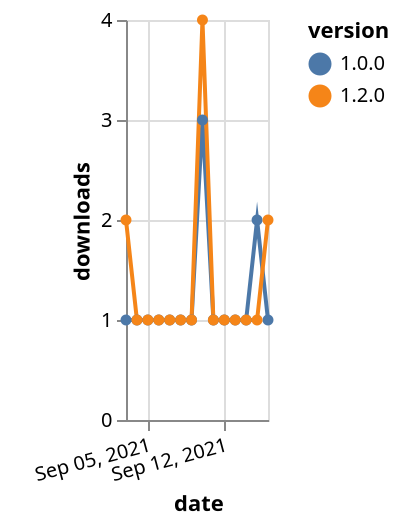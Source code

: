 {"$schema": "https://vega.github.io/schema/vega-lite/v5.json", "description": "A simple bar chart with embedded data.", "data": {"values": [{"date": "2021-09-03", "total": 198, "delta": 1, "version": "1.0.0"}, {"date": "2021-09-04", "total": 199, "delta": 1, "version": "1.0.0"}, {"date": "2021-09-05", "total": 200, "delta": 1, "version": "1.0.0"}, {"date": "2021-09-06", "total": 201, "delta": 1, "version": "1.0.0"}, {"date": "2021-09-07", "total": 202, "delta": 1, "version": "1.0.0"}, {"date": "2021-09-08", "total": 203, "delta": 1, "version": "1.0.0"}, {"date": "2021-09-09", "total": 204, "delta": 1, "version": "1.0.0"}, {"date": "2021-09-10", "total": 207, "delta": 3, "version": "1.0.0"}, {"date": "2021-09-11", "total": 208, "delta": 1, "version": "1.0.0"}, {"date": "2021-09-12", "total": 209, "delta": 1, "version": "1.0.0"}, {"date": "2021-09-13", "total": 210, "delta": 1, "version": "1.0.0"}, {"date": "2021-09-14", "total": 211, "delta": 1, "version": "1.0.0"}, {"date": "2021-09-15", "total": 213, "delta": 2, "version": "1.0.0"}, {"date": "2021-09-16", "total": 214, "delta": 1, "version": "1.0.0"}, {"date": "2021-09-03", "total": 120, "delta": 2, "version": "1.2.0"}, {"date": "2021-09-04", "total": 121, "delta": 1, "version": "1.2.0"}, {"date": "2021-09-05", "total": 122, "delta": 1, "version": "1.2.0"}, {"date": "2021-09-06", "total": 123, "delta": 1, "version": "1.2.0"}, {"date": "2021-09-07", "total": 124, "delta": 1, "version": "1.2.0"}, {"date": "2021-09-08", "total": 125, "delta": 1, "version": "1.2.0"}, {"date": "2021-09-09", "total": 126, "delta": 1, "version": "1.2.0"}, {"date": "2021-09-10", "total": 130, "delta": 4, "version": "1.2.0"}, {"date": "2021-09-11", "total": 131, "delta": 1, "version": "1.2.0"}, {"date": "2021-09-12", "total": 132, "delta": 1, "version": "1.2.0"}, {"date": "2021-09-13", "total": 133, "delta": 1, "version": "1.2.0"}, {"date": "2021-09-14", "total": 134, "delta": 1, "version": "1.2.0"}, {"date": "2021-09-15", "total": 135, "delta": 1, "version": "1.2.0"}, {"date": "2021-09-16", "total": 137, "delta": 2, "version": "1.2.0"}]}, "width": "container", "mark": {"type": "line", "point": {"filled": true}}, "encoding": {"x": {"field": "date", "type": "temporal", "timeUnit": "yearmonthdate", "title": "date", "axis": {"labelAngle": -15}}, "y": {"field": "delta", "type": "quantitative", "title": "downloads"}, "color": {"field": "version", "type": "nominal"}, "tooltip": {"field": "delta"}}}